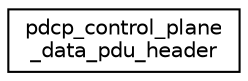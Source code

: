 digraph "Graphical Class Hierarchy"
{
 // LATEX_PDF_SIZE
  edge [fontname="Helvetica",fontsize="10",labelfontname="Helvetica",labelfontsize="10"];
  node [fontname="Helvetica",fontsize="10",shape=record];
  rankdir="LR";
  Node0 [label="pdcp_control_plane\l_data_pdu_header",height=0.2,width=0.4,color="black", fillcolor="white", style="filled",URL="$structpdcp__control__plane__data__pdu__header.html",tooltip=" "];
}

